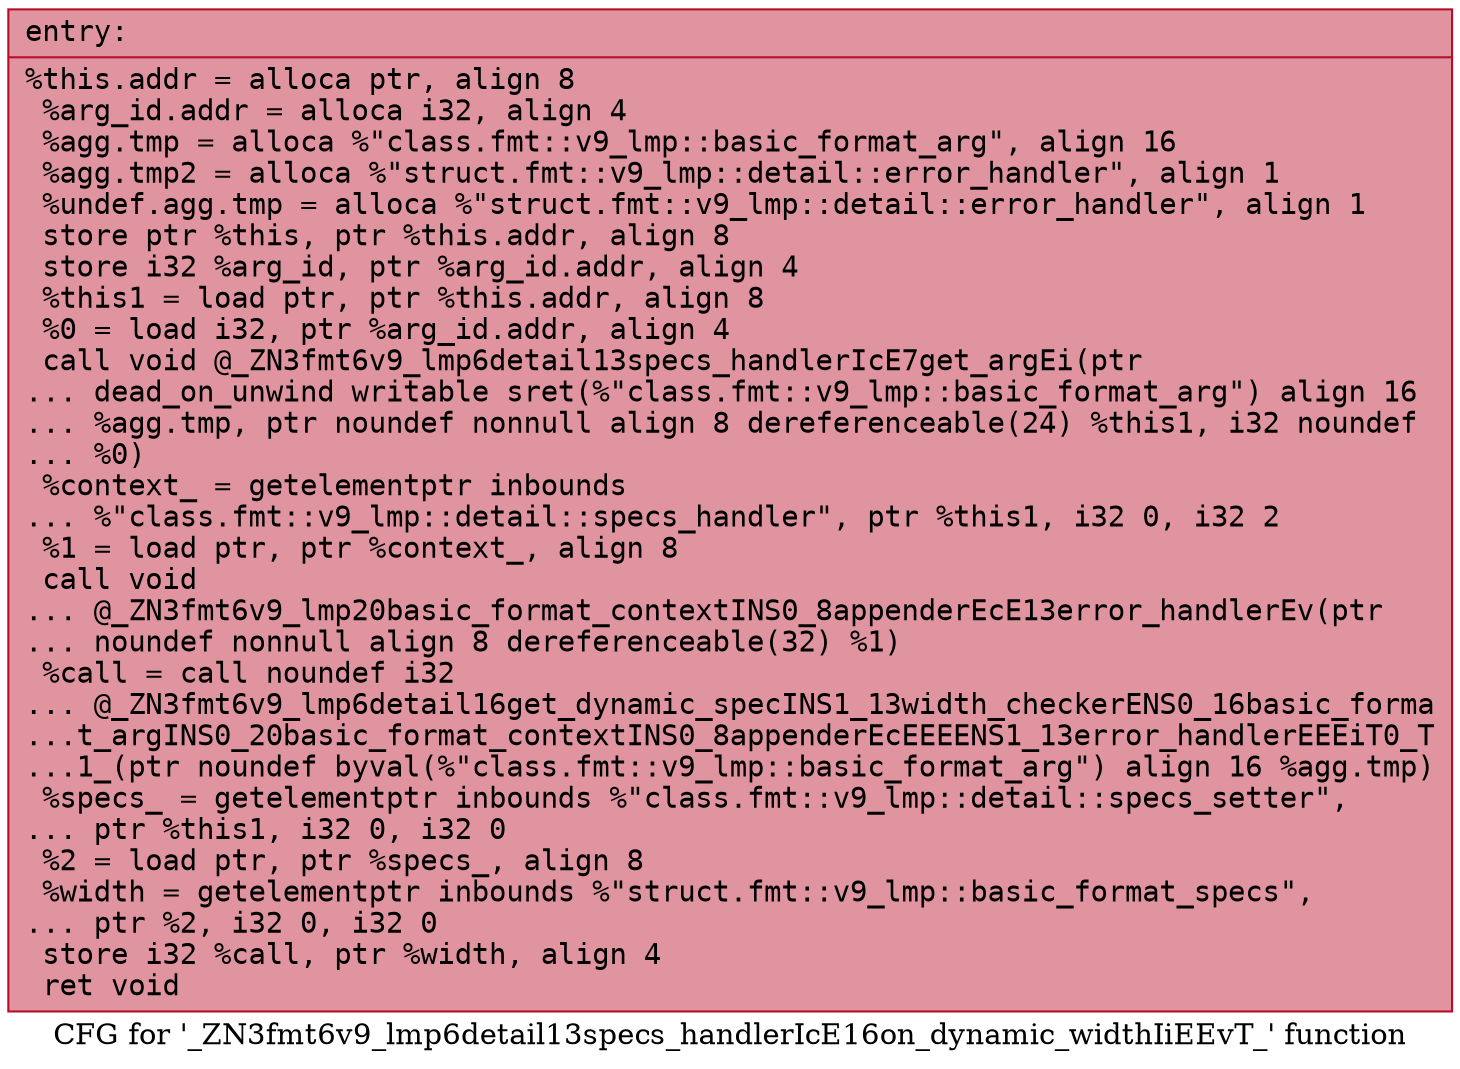 digraph "CFG for '_ZN3fmt6v9_lmp6detail13specs_handlerIcE16on_dynamic_widthIiEEvT_' function" {
	label="CFG for '_ZN3fmt6v9_lmp6detail13specs_handlerIcE16on_dynamic_widthIiEEvT_' function";

	Node0x55fec34fc080 [shape=record,color="#b70d28ff", style=filled, fillcolor="#b70d2870" fontname="Courier",label="{entry:\l|  %this.addr = alloca ptr, align 8\l  %arg_id.addr = alloca i32, align 4\l  %agg.tmp = alloca %\"class.fmt::v9_lmp::basic_format_arg\", align 16\l  %agg.tmp2 = alloca %\"struct.fmt::v9_lmp::detail::error_handler\", align 1\l  %undef.agg.tmp = alloca %\"struct.fmt::v9_lmp::detail::error_handler\", align 1\l  store ptr %this, ptr %this.addr, align 8\l  store i32 %arg_id, ptr %arg_id.addr, align 4\l  %this1 = load ptr, ptr %this.addr, align 8\l  %0 = load i32, ptr %arg_id.addr, align 4\l  call void @_ZN3fmt6v9_lmp6detail13specs_handlerIcE7get_argEi(ptr\l... dead_on_unwind writable sret(%\"class.fmt::v9_lmp::basic_format_arg\") align 16\l... %agg.tmp, ptr noundef nonnull align 8 dereferenceable(24) %this1, i32 noundef\l... %0)\l  %context_ = getelementptr inbounds\l... %\"class.fmt::v9_lmp::detail::specs_handler\", ptr %this1, i32 0, i32 2\l  %1 = load ptr, ptr %context_, align 8\l  call void\l... @_ZN3fmt6v9_lmp20basic_format_contextINS0_8appenderEcE13error_handlerEv(ptr\l... noundef nonnull align 8 dereferenceable(32) %1)\l  %call = call noundef i32\l... @_ZN3fmt6v9_lmp6detail16get_dynamic_specINS1_13width_checkerENS0_16basic_forma\l...t_argINS0_20basic_format_contextINS0_8appenderEcEEEENS1_13error_handlerEEEiT0_T\l...1_(ptr noundef byval(%\"class.fmt::v9_lmp::basic_format_arg\") align 16 %agg.tmp)\l  %specs_ = getelementptr inbounds %\"class.fmt::v9_lmp::detail::specs_setter\",\l... ptr %this1, i32 0, i32 0\l  %2 = load ptr, ptr %specs_, align 8\l  %width = getelementptr inbounds %\"struct.fmt::v9_lmp::basic_format_specs\",\l... ptr %2, i32 0, i32 0\l  store i32 %call, ptr %width, align 4\l  ret void\l}"];
}
